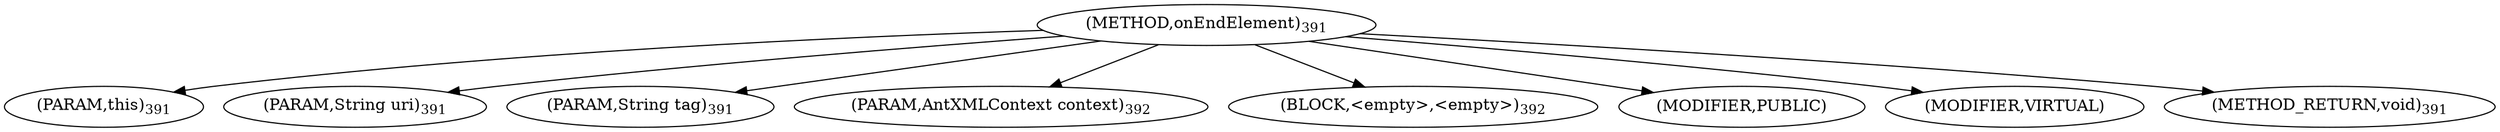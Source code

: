 digraph "onEndElement" {  
"829" [label = <(METHOD,onEndElement)<SUB>391</SUB>> ]
"830" [label = <(PARAM,this)<SUB>391</SUB>> ]
"831" [label = <(PARAM,String uri)<SUB>391</SUB>> ]
"832" [label = <(PARAM,String tag)<SUB>391</SUB>> ]
"833" [label = <(PARAM,AntXMLContext context)<SUB>392</SUB>> ]
"834" [label = <(BLOCK,&lt;empty&gt;,&lt;empty&gt;)<SUB>392</SUB>> ]
"835" [label = <(MODIFIER,PUBLIC)> ]
"836" [label = <(MODIFIER,VIRTUAL)> ]
"837" [label = <(METHOD_RETURN,void)<SUB>391</SUB>> ]
  "829" -> "830" 
  "829" -> "831" 
  "829" -> "832" 
  "829" -> "833" 
  "829" -> "834" 
  "829" -> "835" 
  "829" -> "836" 
  "829" -> "837" 
}
